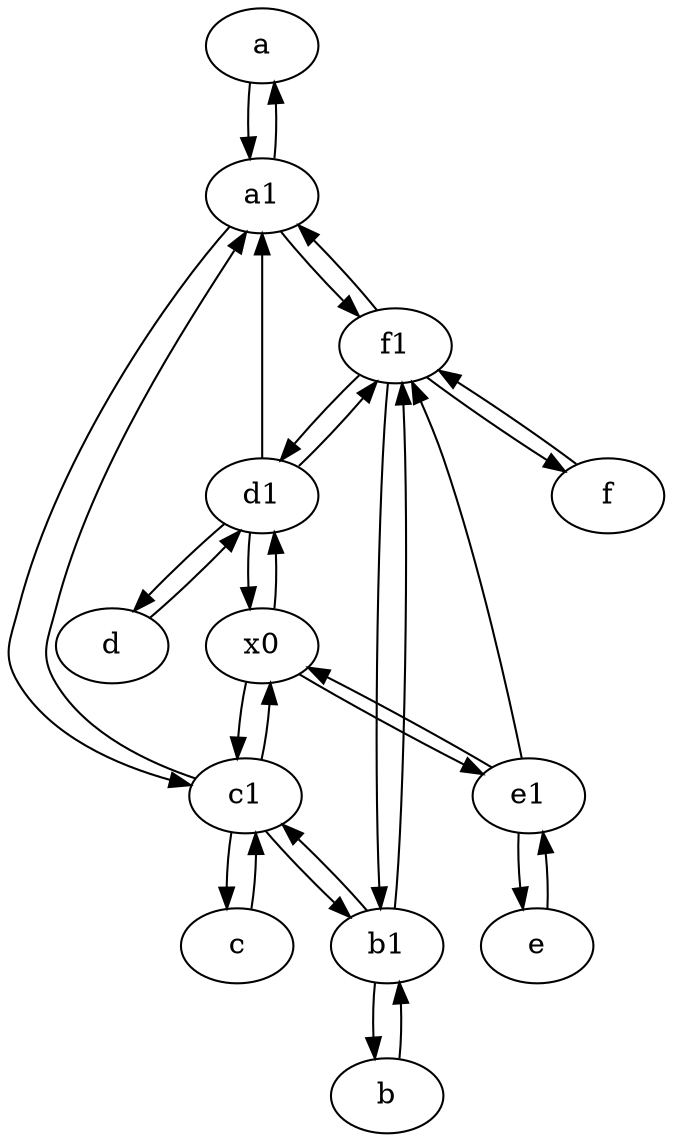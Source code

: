 digraph  {
	a [pos="40,10!"];
	x0;
	d1 [pos="25,30!"];
	e [pos="30,50!"];
	b1 [pos="45,20!"];
	a1 [pos="40,15!"];
	c1 [pos="30,15!"];
	f [pos="15,45!"];
	f1;
	e1 [pos="25,45!"];
	c [pos="20,10!"];
	b [pos="50,20!"];
	d [pos="20,30!"];
	c -> c1;
	e1 -> f1;
	c1 -> b1;
	d -> d1;
	x0 -> c1;
	f1 -> b1;
	d1 -> a1;
	c1 -> x0;
	f1 -> d1;
	e -> e1;
	e1 -> x0;
	a1 -> a;
	e1 -> e;
	b1 -> c1;
	b1 -> f1;
	d1 -> f1;
	a1 -> f1;
	x0 -> e1;
	f1 -> a1;
	f -> f1;
	a -> a1;
	c1 -> a1;
	x0 -> d1;
	d1 -> d;
	f1 -> f;
	b -> b1;
	a1 -> c1;
	b1 -> b;
	c1 -> c;
	d1 -> x0;

	}
